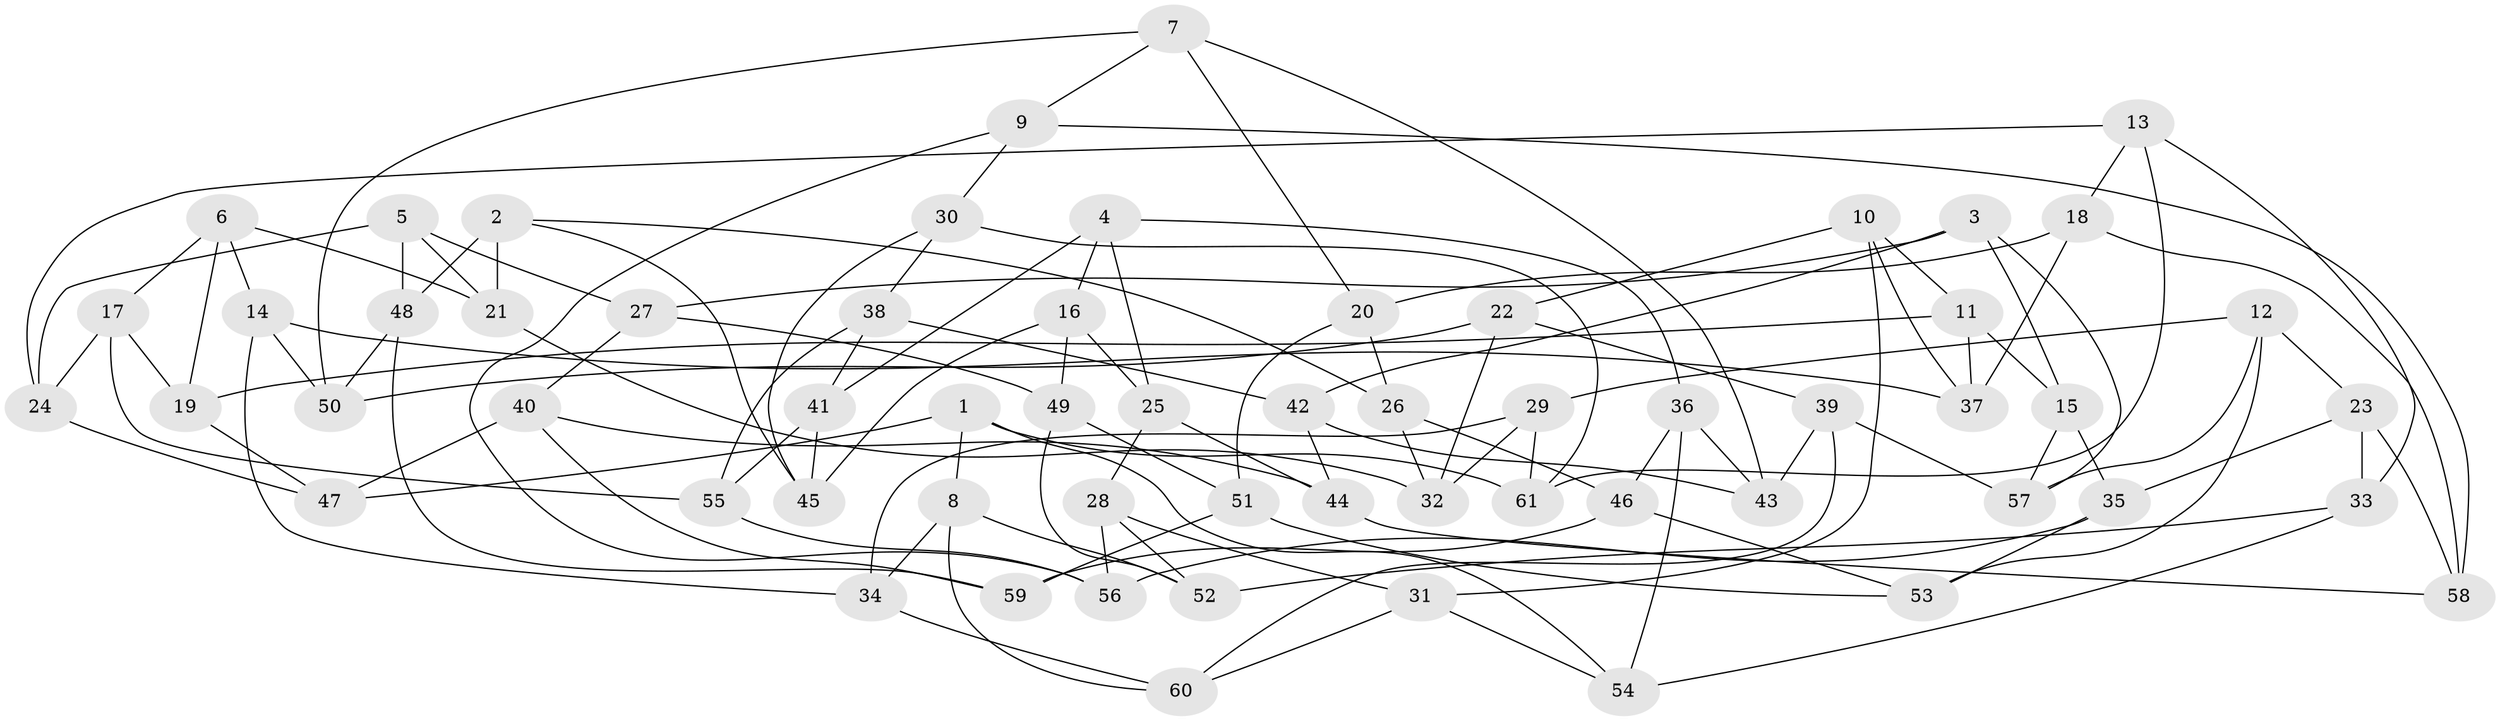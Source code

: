 // coarse degree distribution, {6: 0.3333333333333333, 4: 0.5714285714285714, 5: 0.09523809523809523}
// Generated by graph-tools (version 1.1) at 2025/24/03/03/25 07:24:26]
// undirected, 61 vertices, 122 edges
graph export_dot {
graph [start="1"]
  node [color=gray90,style=filled];
  1;
  2;
  3;
  4;
  5;
  6;
  7;
  8;
  9;
  10;
  11;
  12;
  13;
  14;
  15;
  16;
  17;
  18;
  19;
  20;
  21;
  22;
  23;
  24;
  25;
  26;
  27;
  28;
  29;
  30;
  31;
  32;
  33;
  34;
  35;
  36;
  37;
  38;
  39;
  40;
  41;
  42;
  43;
  44;
  45;
  46;
  47;
  48;
  49;
  50;
  51;
  52;
  53;
  54;
  55;
  56;
  57;
  58;
  59;
  60;
  61;
  1 -- 8;
  1 -- 54;
  1 -- 61;
  1 -- 47;
  2 -- 45;
  2 -- 26;
  2 -- 21;
  2 -- 48;
  3 -- 27;
  3 -- 57;
  3 -- 15;
  3 -- 42;
  4 -- 41;
  4 -- 16;
  4 -- 25;
  4 -- 36;
  5 -- 24;
  5 -- 21;
  5 -- 27;
  5 -- 48;
  6 -- 19;
  6 -- 14;
  6 -- 17;
  6 -- 21;
  7 -- 43;
  7 -- 9;
  7 -- 20;
  7 -- 50;
  8 -- 34;
  8 -- 52;
  8 -- 60;
  9 -- 30;
  9 -- 56;
  9 -- 58;
  10 -- 31;
  10 -- 37;
  10 -- 22;
  10 -- 11;
  11 -- 19;
  11 -- 37;
  11 -- 15;
  12 -- 57;
  12 -- 29;
  12 -- 53;
  12 -- 23;
  13 -- 24;
  13 -- 33;
  13 -- 18;
  13 -- 61;
  14 -- 34;
  14 -- 37;
  14 -- 50;
  15 -- 35;
  15 -- 57;
  16 -- 49;
  16 -- 45;
  16 -- 25;
  17 -- 55;
  17 -- 19;
  17 -- 24;
  18 -- 37;
  18 -- 58;
  18 -- 20;
  19 -- 47;
  20 -- 26;
  20 -- 51;
  21 -- 32;
  22 -- 32;
  22 -- 50;
  22 -- 39;
  23 -- 35;
  23 -- 33;
  23 -- 58;
  24 -- 47;
  25 -- 44;
  25 -- 28;
  26 -- 32;
  26 -- 46;
  27 -- 40;
  27 -- 49;
  28 -- 52;
  28 -- 31;
  28 -- 56;
  29 -- 61;
  29 -- 34;
  29 -- 32;
  30 -- 45;
  30 -- 61;
  30 -- 38;
  31 -- 60;
  31 -- 54;
  33 -- 52;
  33 -- 54;
  34 -- 60;
  35 -- 56;
  35 -- 53;
  36 -- 54;
  36 -- 43;
  36 -- 46;
  38 -- 42;
  38 -- 41;
  38 -- 55;
  39 -- 43;
  39 -- 60;
  39 -- 57;
  40 -- 44;
  40 -- 47;
  40 -- 59;
  41 -- 55;
  41 -- 45;
  42 -- 44;
  42 -- 43;
  44 -- 58;
  46 -- 53;
  46 -- 59;
  48 -- 59;
  48 -- 50;
  49 -- 52;
  49 -- 51;
  51 -- 53;
  51 -- 59;
  55 -- 56;
}
